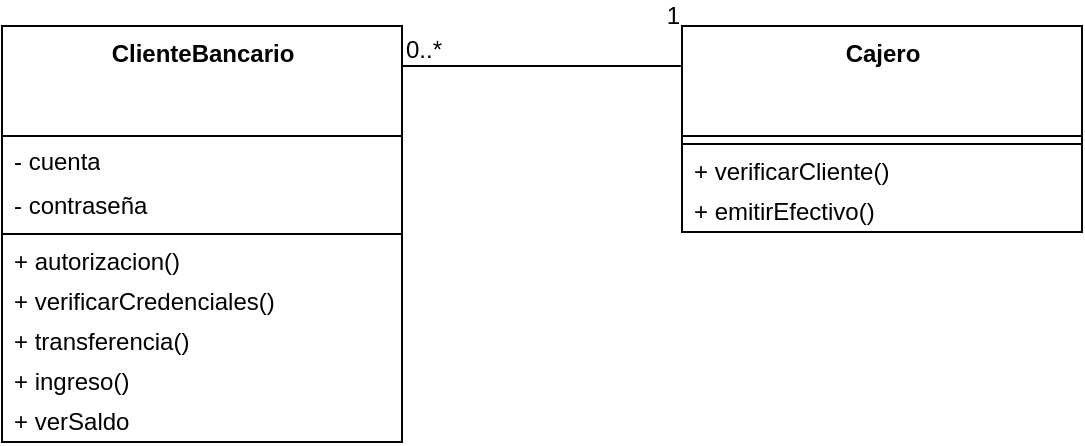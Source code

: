 <mxfile>
    <diagram id="3UM1Va-yNBoQVojBkCAc" name="Page-1">
        <mxGraphModel dx="854" dy="612" grid="1" gridSize="10" guides="1" tooltips="1" connect="1" arrows="1" fold="1" page="1" pageScale="1" pageWidth="850" pageHeight="1100" background="#ffffff" math="0" shadow="0">
            <root>
                <mxCell id="0"/>
                <mxCell id="1" parent="0"/>
                <mxCell id="2" value="ClienteBancario" style="swimlane;fontStyle=1;align=center;verticalAlign=top;childLayout=stackLayout;horizontal=1;startSize=55;horizontalStack=0;resizeParent=1;resizeParentMax=0;resizeLast=0;collapsible=0;marginBottom=0;html=1;fillColor=none;strokeColor=#000000;fontColor=#000000;" parent="1" vertex="1">
                    <mxGeometry x="190" y="170" width="200" height="208" as="geometry"/>
                </mxCell>
                <mxCell id="3" value="- cuenta" style="text;html=1;strokeColor=none;fillColor=none;align=left;verticalAlign=middle;spacingLeft=4;spacingRight=4;overflow=hidden;rotatable=0;points=[[0,0.5],[1,0.5]];portConstraint=eastwest;fontColor=#000000;" parent="2" vertex="1">
                    <mxGeometry y="55" width="200" height="25" as="geometry"/>
                </mxCell>
                <mxCell id="4" value="- contraseña" style="text;html=1;strokeColor=none;fillColor=none;align=left;verticalAlign=middle;spacingLeft=4;spacingRight=4;overflow=hidden;rotatable=0;points=[[0,0.5],[1,0.5]];portConstraint=eastwest;fontColor=#000000;" parent="2" vertex="1">
                    <mxGeometry y="80" width="200" height="20" as="geometry"/>
                </mxCell>
                <mxCell id="7" value="" style="line;strokeWidth=1;fillColor=none;align=left;verticalAlign=middle;spacingTop=-1;spacingLeft=3;spacingRight=3;rotatable=0;labelPosition=right;points=[];portConstraint=eastwest;fontColor=#000000;strokeColor=#000000;" parent="2" vertex="1">
                    <mxGeometry y="100" width="200" height="8" as="geometry"/>
                </mxCell>
                <mxCell id="8" value="+ autorizacion()" style="text;html=1;strokeColor=none;fillColor=none;align=left;verticalAlign=middle;spacingLeft=4;spacingRight=4;overflow=hidden;rotatable=0;points=[[0,0.5],[1,0.5]];portConstraint=eastwest;fontColor=#000000;" parent="2" vertex="1">
                    <mxGeometry y="108" width="200" height="20" as="geometry"/>
                </mxCell>
                <mxCell id="9" value="+ verificarCredenciales()" style="text;html=1;strokeColor=none;fillColor=none;align=left;verticalAlign=middle;spacingLeft=4;spacingRight=4;overflow=hidden;rotatable=0;points=[[0,0.5],[1,0.5]];portConstraint=eastwest;fontColor=#000000;" parent="2" vertex="1">
                    <mxGeometry y="128" width="200" height="20" as="geometry"/>
                </mxCell>
                <mxCell id="104" value="+ transferencia()" style="text;html=1;strokeColor=none;fillColor=none;align=left;verticalAlign=middle;spacingLeft=4;spacingRight=4;overflow=hidden;rotatable=0;points=[[0,0.5],[1,0.5]];portConstraint=eastwest;fontColor=#000000;" vertex="1" parent="2">
                    <mxGeometry y="148" width="200" height="20" as="geometry"/>
                </mxCell>
                <mxCell id="103" value="+ ingreso()" style="text;html=1;strokeColor=none;fillColor=none;align=left;verticalAlign=middle;spacingLeft=4;spacingRight=4;overflow=hidden;rotatable=0;points=[[0,0.5],[1,0.5]];portConstraint=eastwest;fontColor=#000000;" vertex="1" parent="2">
                    <mxGeometry y="168" width="200" height="20" as="geometry"/>
                </mxCell>
                <mxCell id="102" value="+ verSaldo" style="text;html=1;strokeColor=none;fillColor=none;align=left;verticalAlign=middle;spacingLeft=4;spacingRight=4;overflow=hidden;rotatable=0;points=[[0,0.5],[1,0.5]];portConstraint=eastwest;fontColor=#000000;" vertex="1" parent="2">
                    <mxGeometry y="188" width="200" height="20" as="geometry"/>
                </mxCell>
                <mxCell id="49" value="Cajero" style="swimlane;fontStyle=1;align=center;verticalAlign=top;childLayout=stackLayout;horizontal=1;startSize=55;horizontalStack=0;resizeParent=1;resizeParentMax=0;resizeLast=0;collapsible=0;marginBottom=0;html=1;fillColor=none;strokeColor=#000000;fontColor=#000000;" parent="1" vertex="1">
                    <mxGeometry x="530" y="170" width="200" height="103" as="geometry"/>
                </mxCell>
                <mxCell id="52" value="" style="line;strokeWidth=1;fillColor=none;align=left;verticalAlign=middle;spacingTop=-1;spacingLeft=3;spacingRight=3;rotatable=0;labelPosition=right;points=[];portConstraint=eastwest;fontColor=#000000;strokeColor=#000000;" parent="49" vertex="1">
                    <mxGeometry y="55" width="200" height="8" as="geometry"/>
                </mxCell>
                <mxCell id="53" value="+ verificarCliente()" style="text;html=1;strokeColor=none;fillColor=none;align=left;verticalAlign=middle;spacingLeft=4;spacingRight=4;overflow=hidden;rotatable=0;points=[[0,0.5],[1,0.5]];portConstraint=eastwest;fontColor=#000000;" parent="49" vertex="1">
                    <mxGeometry y="63" width="200" height="20" as="geometry"/>
                </mxCell>
                <mxCell id="107" value="+ emitirEfectivo()" style="text;html=1;strokeColor=none;fillColor=none;align=left;verticalAlign=middle;spacingLeft=4;spacingRight=4;overflow=hidden;rotatable=0;points=[[0,0.5],[1,0.5]];portConstraint=eastwest;fontColor=#000000;" vertex="1" parent="49">
                    <mxGeometry y="83" width="200" height="20" as="geometry"/>
                </mxCell>
                <mxCell id="61" value="" style="endArrow=none;html=1;rounded=0;align=center;verticalAlign=top;endFill=0;labelBackgroundColor=none;strokeColor=#000000;entryX=-0.003;entryY=0.194;entryDx=0;entryDy=0;fontColor=#000000;entryPerimeter=0;" parent="1" target="49" edge="1">
                    <mxGeometry relative="1" as="geometry">
                        <mxPoint x="390" y="190" as="sourcePoint"/>
                        <mxPoint x="510" y="380" as="targetPoint"/>
                    </mxGeometry>
                </mxCell>
                <mxCell id="62" value="0..*" style="resizable=0;html=1;align=left;verticalAlign=bottom;labelBackgroundColor=none;fontColor=#000000;" parent="61" connectable="0" vertex="1">
                    <mxGeometry x="-1" relative="1" as="geometry"/>
                </mxCell>
                <mxCell id="64" value="1" style="resizable=0;html=1;align=right;verticalAlign=bottom;labelBackgroundColor=none;fontColor=#000000;" parent="61" connectable="0" vertex="1">
                    <mxGeometry x="1" relative="1" as="geometry">
                        <mxPoint y="-16" as="offset"/>
                    </mxGeometry>
                </mxCell>
            </root>
        </mxGraphModel>
    </diagram>
</mxfile>